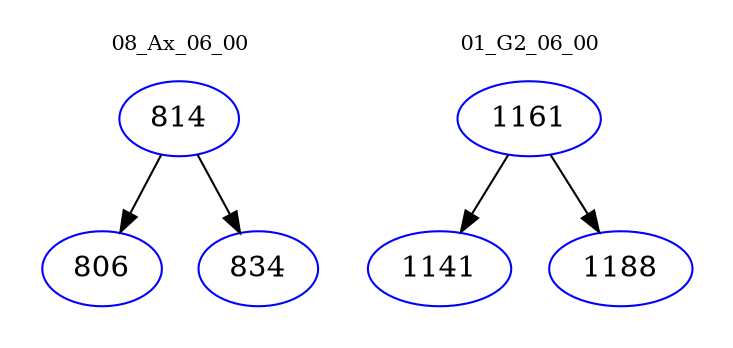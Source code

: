 digraph{
subgraph cluster_0 {
color = white
label = "08_Ax_06_00";
fontsize=10;
T0_814 [label="814", color="blue"]
T0_814 -> T0_806 [color="black"]
T0_806 [label="806", color="blue"]
T0_814 -> T0_834 [color="black"]
T0_834 [label="834", color="blue"]
}
subgraph cluster_1 {
color = white
label = "01_G2_06_00";
fontsize=10;
T1_1161 [label="1161", color="blue"]
T1_1161 -> T1_1141 [color="black"]
T1_1141 [label="1141", color="blue"]
T1_1161 -> T1_1188 [color="black"]
T1_1188 [label="1188", color="blue"]
}
}
